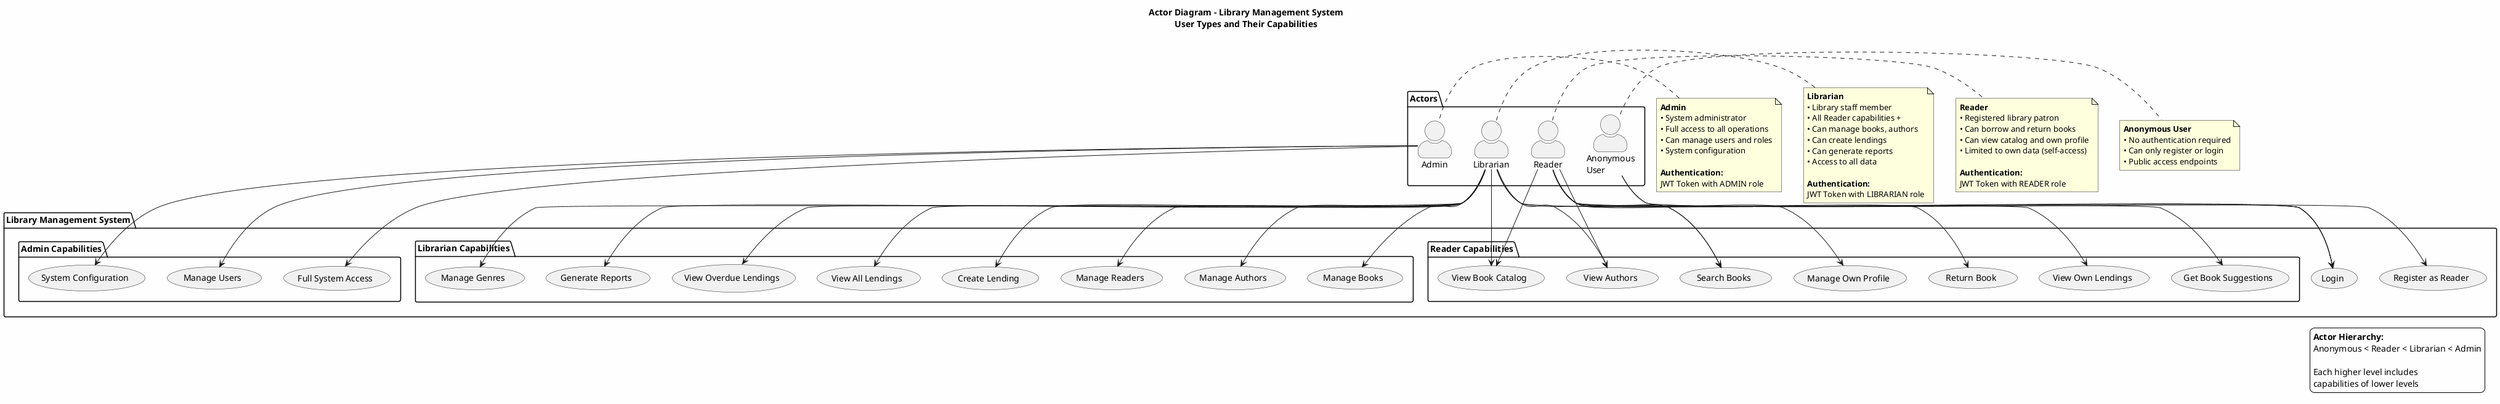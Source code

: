 @startuml Actor Diagram

skinparam actorStyle awesome
skinparam backgroundColor #FEFEFE

title Actor Diagram - Library Management System\nUser Types and Their Capabilities

package "Actors" {
    actor "Anonymous\nUser" as anon
    actor "Reader" as reader
    actor "Librarian" as librarian
    actor "Admin" as admin
}

package "Library Management System" {
    usecase "Register as Reader" as UC_Register
    usecase "Login" as UC_Login

    package "Reader Capabilities" {
        usecase "View Book Catalog" as UC_ViewCatalog
        usecase "Search Books" as UC_SearchBooks
        usecase "View Own Lendings" as UC_ViewLendings
        usecase "Return Book" as UC_ReturnBook
        usecase "Manage Own Profile" as UC_ManageProfile
        usecase "Get Book Suggestions" as UC_Suggestions
        usecase "View Authors" as UC_ViewAuthors
    }

    package "Librarian Capabilities" {
        usecase "Manage Books" as UC_ManageBooks
        usecase "Manage Authors" as UC_ManageAuthors
        usecase "Manage Readers" as UC_ManageReaders
        usecase "Create Lending" as UC_CreateLending
        usecase "View All Lendings" as UC_ViewAllLendings
        usecase "View Overdue Lendings" as UC_ViewOverdue
        usecase "Generate Reports" as UC_Reports
        usecase "Manage Genres" as UC_ManageGenres
    }

    package "Admin Capabilities" {
        usecase "Manage Users" as UC_ManageUsers
        usecase "System Configuration" as UC_Config
        usecase "Full System Access" as UC_FullAccess
    }
}

' Anonymous User
anon --> UC_Register
anon --> UC_Login

' Reader (includes Reader capabilities)
reader --> UC_Login
reader --> UC_ViewCatalog
reader --> UC_SearchBooks
reader --> UC_ViewLendings
reader --> UC_ReturnBook
reader --> UC_ManageProfile
reader --> UC_Suggestions
reader --> UC_ViewAuthors

' Librarian (includes Reader + Librarian capabilities)
librarian --> UC_Login
librarian --> UC_ViewCatalog
librarian --> UC_SearchBooks
librarian --> UC_ViewAuthors
librarian --> UC_ManageBooks
librarian --> UC_ManageAuthors
librarian --> UC_ManageReaders
librarian --> UC_CreateLending
librarian --> UC_ViewAllLendings
librarian --> UC_ViewOverdue
librarian --> UC_Reports
librarian --> UC_ManageGenres

' Admin (full access)
admin --> UC_FullAccess
admin --> UC_ManageUsers
admin --> UC_Config

note right of anon
  <b>Anonymous User</b>
  • No authentication required
  • Can only register or login
  • Public access endpoints
end note

note right of reader
  <b>Reader</b>
  • Registered library patron
  • Can borrow and return books
  • Can view catalog and own profile
  • Limited to own data (self-access)

  <b>Authentication:</b>
  JWT Token with READER role
end note

note right of librarian
  <b>Librarian</b>
  • Library staff member
  • All Reader capabilities +
  • Can manage books, authors
  • Can create lendings
  • Can generate reports
  • Access to all data

  <b>Authentication:</b>
  JWT Token with LIBRARIAN role
end note

note left of admin
  <b>Admin</b>
  • System administrator
  • Full access to all operations
  • Can manage users and roles
  • System configuration

  <b>Authentication:</b>
  JWT Token with ADMIN role
end note

legend right
  <b>Actor Hierarchy:</b>
  Anonymous < Reader < Librarian < Admin

  Each higher level includes
  capabilities of lower levels
endlegend

@enduml
